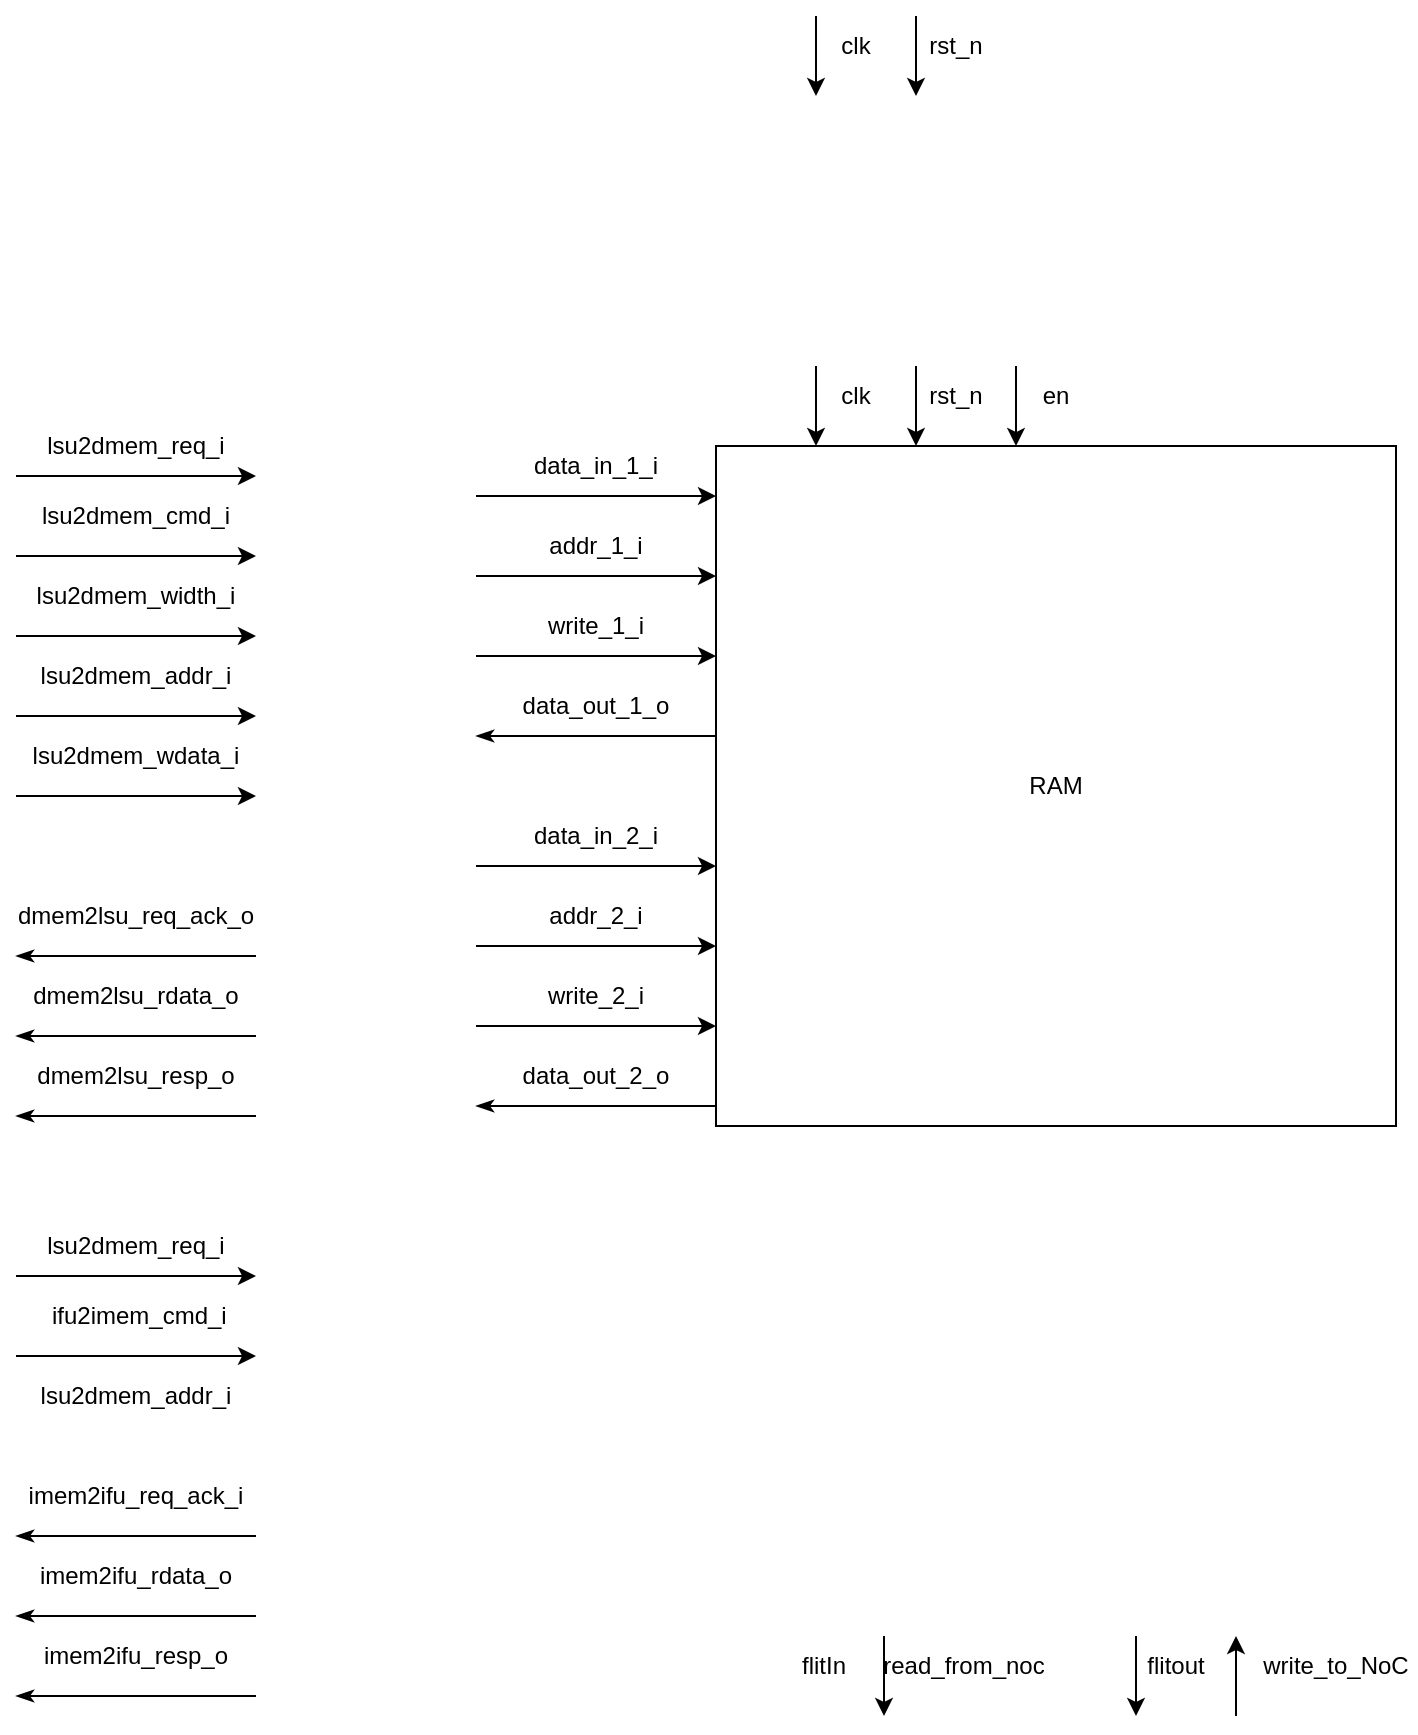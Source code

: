 <mxfile version="26.2.15">
  <diagram name="MCU" id="tpu8mZLlf67Ykk3WL6cz">
    <mxGraphModel dx="226" dy="340" grid="1" gridSize="10" guides="1" tooltips="1" connect="1" arrows="1" fold="1" page="1" pageScale="1" pageWidth="827" pageHeight="1169" math="0" shadow="0">
      <root>
        <mxCell id="0" />
        <mxCell id="1" parent="0" />
        <mxCell id="I7qtnmDlwLhA2JCm0WGK-2" value="" style="group" parent="1" vertex="1" connectable="0">
          <mxGeometry x="40" y="200" width="120" height="40" as="geometry" />
        </mxCell>
        <mxCell id="mxyCtMY2i22N2XtF819D-1" value="" style="endArrow=classic;html=1;rounded=0;" parent="I7qtnmDlwLhA2JCm0WGK-2" edge="1">
          <mxGeometry width="50" height="50" relative="1" as="geometry">
            <mxPoint y="40" as="sourcePoint" />
            <mxPoint x="120" y="40" as="targetPoint" />
          </mxGeometry>
        </mxCell>
        <mxCell id="I7qtnmDlwLhA2JCm0WGK-1" value="lsu2dmem_req_i" style="text;html=1;align=center;verticalAlign=middle;whiteSpace=wrap;rounded=0;" parent="I7qtnmDlwLhA2JCm0WGK-2" vertex="1">
          <mxGeometry y="10" width="120" height="30" as="geometry" />
        </mxCell>
        <mxCell id="I7qtnmDlwLhA2JCm0WGK-3" value="" style="group" parent="1" vertex="1" connectable="0">
          <mxGeometry x="40" y="240" width="120" height="40" as="geometry" />
        </mxCell>
        <mxCell id="I7qtnmDlwLhA2JCm0WGK-4" value="" style="endArrow=classic;html=1;rounded=0;" parent="I7qtnmDlwLhA2JCm0WGK-3" edge="1">
          <mxGeometry width="50" height="50" relative="1" as="geometry">
            <mxPoint y="40" as="sourcePoint" />
            <mxPoint x="120" y="40" as="targetPoint" />
          </mxGeometry>
        </mxCell>
        <mxCell id="I7qtnmDlwLhA2JCm0WGK-5" value="lsu2dmem_cmd_i" style="text;html=1;align=center;verticalAlign=middle;whiteSpace=wrap;rounded=0;" parent="I7qtnmDlwLhA2JCm0WGK-3" vertex="1">
          <mxGeometry y="5" width="120" height="30" as="geometry" />
        </mxCell>
        <mxCell id="I7qtnmDlwLhA2JCm0WGK-6" value="" style="group" parent="1" vertex="1" connectable="0">
          <mxGeometry x="40" y="280" width="120" height="40" as="geometry" />
        </mxCell>
        <mxCell id="I7qtnmDlwLhA2JCm0WGK-7" value="" style="endArrow=classic;html=1;rounded=0;" parent="I7qtnmDlwLhA2JCm0WGK-6" edge="1">
          <mxGeometry width="50" height="50" relative="1" as="geometry">
            <mxPoint y="40" as="sourcePoint" />
            <mxPoint x="120" y="40" as="targetPoint" />
          </mxGeometry>
        </mxCell>
        <mxCell id="I7qtnmDlwLhA2JCm0WGK-8" value="lsu2dmem_width_i" style="text;html=1;align=center;verticalAlign=middle;whiteSpace=wrap;rounded=0;" parent="I7qtnmDlwLhA2JCm0WGK-6" vertex="1">
          <mxGeometry y="5" width="120" height="30" as="geometry" />
        </mxCell>
        <mxCell id="I7qtnmDlwLhA2JCm0WGK-9" value="" style="group" parent="1" vertex="1" connectable="0">
          <mxGeometry x="40" y="320" width="120" height="40" as="geometry" />
        </mxCell>
        <mxCell id="I7qtnmDlwLhA2JCm0WGK-10" value="" style="endArrow=classic;html=1;rounded=0;" parent="I7qtnmDlwLhA2JCm0WGK-9" edge="1">
          <mxGeometry width="50" height="50" relative="1" as="geometry">
            <mxPoint y="40" as="sourcePoint" />
            <mxPoint x="120" y="40" as="targetPoint" />
          </mxGeometry>
        </mxCell>
        <mxCell id="I7qtnmDlwLhA2JCm0WGK-11" value="lsu2dmem_addr_i" style="text;html=1;align=center;verticalAlign=middle;whiteSpace=wrap;rounded=0;" parent="I7qtnmDlwLhA2JCm0WGK-9" vertex="1">
          <mxGeometry y="5" width="120" height="30" as="geometry" />
        </mxCell>
        <mxCell id="I7qtnmDlwLhA2JCm0WGK-12" value="" style="group" parent="1" vertex="1" connectable="0">
          <mxGeometry x="40" y="360" width="120" height="40" as="geometry" />
        </mxCell>
        <mxCell id="I7qtnmDlwLhA2JCm0WGK-13" value="" style="endArrow=classic;html=1;rounded=0;" parent="I7qtnmDlwLhA2JCm0WGK-12" edge="1">
          <mxGeometry width="50" height="50" relative="1" as="geometry">
            <mxPoint y="40" as="sourcePoint" />
            <mxPoint x="120" y="40" as="targetPoint" />
          </mxGeometry>
        </mxCell>
        <mxCell id="I7qtnmDlwLhA2JCm0WGK-14" value="lsu2dmem_wdata_i" style="text;html=1;align=center;verticalAlign=middle;whiteSpace=wrap;rounded=0;" parent="I7qtnmDlwLhA2JCm0WGK-12" vertex="1">
          <mxGeometry y="5" width="120" height="30" as="geometry" />
        </mxCell>
        <mxCell id="I7qtnmDlwLhA2JCm0WGK-15" value="" style="group" parent="1" vertex="1" connectable="0">
          <mxGeometry x="40" y="440" width="120" height="40" as="geometry" />
        </mxCell>
        <mxCell id="I7qtnmDlwLhA2JCm0WGK-16" value="" style="endArrow=none;html=1;rounded=0;startArrow=classicThin;startFill=1;" parent="I7qtnmDlwLhA2JCm0WGK-15" edge="1">
          <mxGeometry width="50" height="50" relative="1" as="geometry">
            <mxPoint y="40" as="sourcePoint" />
            <mxPoint x="120" y="40" as="targetPoint" />
          </mxGeometry>
        </mxCell>
        <mxCell id="I7qtnmDlwLhA2JCm0WGK-17" value="dmem2lsu_req_ack_o" style="text;html=1;align=center;verticalAlign=middle;whiteSpace=wrap;rounded=0;" parent="I7qtnmDlwLhA2JCm0WGK-15" vertex="1">
          <mxGeometry y="5" width="120" height="30" as="geometry" />
        </mxCell>
        <mxCell id="I7qtnmDlwLhA2JCm0WGK-18" value="" style="group" parent="1" vertex="1" connectable="0">
          <mxGeometry x="40" y="480" width="120" height="75" as="geometry" />
        </mxCell>
        <mxCell id="I7qtnmDlwLhA2JCm0WGK-19" value="" style="endArrow=none;html=1;rounded=0;startArrow=classicThin;startFill=1;" parent="I7qtnmDlwLhA2JCm0WGK-18" edge="1">
          <mxGeometry width="50" height="50" relative="1" as="geometry">
            <mxPoint y="40" as="sourcePoint" />
            <mxPoint x="120" y="40" as="targetPoint" />
          </mxGeometry>
        </mxCell>
        <mxCell id="I7qtnmDlwLhA2JCm0WGK-20" value="dmem2lsu_rdata_o" style="text;html=1;align=center;verticalAlign=middle;whiteSpace=wrap;rounded=0;" parent="I7qtnmDlwLhA2JCm0WGK-18" vertex="1">
          <mxGeometry y="5" width="120" height="30" as="geometry" />
        </mxCell>
        <mxCell id="I7qtnmDlwLhA2JCm0WGK-21" value="" style="group" parent="I7qtnmDlwLhA2JCm0WGK-18" vertex="1" connectable="0">
          <mxGeometry y="40" width="120" height="40" as="geometry" />
        </mxCell>
        <mxCell id="I7qtnmDlwLhA2JCm0WGK-22" value="" style="endArrow=none;html=1;rounded=0;startArrow=classicThin;startFill=1;" parent="I7qtnmDlwLhA2JCm0WGK-21" edge="1">
          <mxGeometry width="50" height="50" relative="1" as="geometry">
            <mxPoint y="40" as="sourcePoint" />
            <mxPoint x="120" y="40" as="targetPoint" />
          </mxGeometry>
        </mxCell>
        <mxCell id="I7qtnmDlwLhA2JCm0WGK-23" value="dmem2lsu_resp_o" style="text;html=1;align=center;verticalAlign=middle;whiteSpace=wrap;rounded=0;" parent="I7qtnmDlwLhA2JCm0WGK-21" vertex="1">
          <mxGeometry y="5" width="120" height="30" as="geometry" />
        </mxCell>
        <mxCell id="I7qtnmDlwLhA2JCm0WGK-24" value="RAM" style="whiteSpace=wrap;html=1;aspect=fixed;fillColor=none;" parent="1" vertex="1">
          <mxGeometry x="390" y="225" width="340" height="340" as="geometry" />
        </mxCell>
        <mxCell id="I7qtnmDlwLhA2JCm0WGK-39" value="" style="group" parent="1" vertex="1" connectable="0">
          <mxGeometry x="270" y="210" width="120" height="160" as="geometry" />
        </mxCell>
        <mxCell id="I7qtnmDlwLhA2JCm0WGK-25" value="" style="group" parent="I7qtnmDlwLhA2JCm0WGK-39" vertex="1" connectable="0">
          <mxGeometry width="120" height="80" as="geometry" />
        </mxCell>
        <mxCell id="I7qtnmDlwLhA2JCm0WGK-26" value="" style="endArrow=classic;html=1;rounded=0;" parent="I7qtnmDlwLhA2JCm0WGK-25" edge="1">
          <mxGeometry width="50" height="50" relative="1" as="geometry">
            <mxPoint y="40" as="sourcePoint" />
            <mxPoint x="120" y="40" as="targetPoint" />
          </mxGeometry>
        </mxCell>
        <mxCell id="I7qtnmDlwLhA2JCm0WGK-27" value="data_in_1_i" style="text;html=1;align=center;verticalAlign=middle;whiteSpace=wrap;rounded=0;" parent="I7qtnmDlwLhA2JCm0WGK-25" vertex="1">
          <mxGeometry y="10" width="120" height="30" as="geometry" />
        </mxCell>
        <mxCell id="I7qtnmDlwLhA2JCm0WGK-28" value="" style="group" parent="I7qtnmDlwLhA2JCm0WGK-25" vertex="1" connectable="0">
          <mxGeometry y="40" width="120" height="40" as="geometry" />
        </mxCell>
        <mxCell id="I7qtnmDlwLhA2JCm0WGK-29" value="" style="endArrow=classic;html=1;rounded=0;" parent="I7qtnmDlwLhA2JCm0WGK-28" edge="1">
          <mxGeometry width="50" height="50" relative="1" as="geometry">
            <mxPoint y="40" as="sourcePoint" />
            <mxPoint x="120" y="40" as="targetPoint" />
          </mxGeometry>
        </mxCell>
        <mxCell id="I7qtnmDlwLhA2JCm0WGK-30" value="addr_1_i" style="text;html=1;align=center;verticalAlign=middle;whiteSpace=wrap;rounded=0;" parent="I7qtnmDlwLhA2JCm0WGK-28" vertex="1">
          <mxGeometry y="10" width="120" height="30" as="geometry" />
        </mxCell>
        <mxCell id="I7qtnmDlwLhA2JCm0WGK-33" value="" style="group" parent="I7qtnmDlwLhA2JCm0WGK-39" vertex="1" connectable="0">
          <mxGeometry y="80" width="120" height="80" as="geometry" />
        </mxCell>
        <mxCell id="I7qtnmDlwLhA2JCm0WGK-34" value="" style="endArrow=classic;html=1;rounded=0;" parent="I7qtnmDlwLhA2JCm0WGK-33" edge="1">
          <mxGeometry width="50" height="50" relative="1" as="geometry">
            <mxPoint y="40" as="sourcePoint" />
            <mxPoint x="120" y="40" as="targetPoint" />
          </mxGeometry>
        </mxCell>
        <mxCell id="I7qtnmDlwLhA2JCm0WGK-35" value="write_1_i" style="text;html=1;align=center;verticalAlign=middle;whiteSpace=wrap;rounded=0;" parent="I7qtnmDlwLhA2JCm0WGK-33" vertex="1">
          <mxGeometry y="10" width="120" height="30" as="geometry" />
        </mxCell>
        <mxCell id="I7qtnmDlwLhA2JCm0WGK-36" value="" style="group" parent="I7qtnmDlwLhA2JCm0WGK-33" vertex="1" connectable="0">
          <mxGeometry y="40" width="120" height="40" as="geometry" />
        </mxCell>
        <mxCell id="I7qtnmDlwLhA2JCm0WGK-37" value="" style="endArrow=none;html=1;rounded=0;startArrow=classicThin;startFill=1;" parent="I7qtnmDlwLhA2JCm0WGK-36" edge="1">
          <mxGeometry width="50" height="50" relative="1" as="geometry">
            <mxPoint y="40" as="sourcePoint" />
            <mxPoint x="120" y="40" as="targetPoint" />
          </mxGeometry>
        </mxCell>
        <mxCell id="I7qtnmDlwLhA2JCm0WGK-38" value="data_out_1_o" style="text;html=1;align=center;verticalAlign=middle;whiteSpace=wrap;rounded=0;" parent="I7qtnmDlwLhA2JCm0WGK-36" vertex="1">
          <mxGeometry y="10" width="120" height="30" as="geometry" />
        </mxCell>
        <mxCell id="I7qtnmDlwLhA2JCm0WGK-53" value="" style="group" parent="1" vertex="1" connectable="0">
          <mxGeometry x="270" y="395" width="120" height="160" as="geometry" />
        </mxCell>
        <mxCell id="I7qtnmDlwLhA2JCm0WGK-54" value="" style="group" parent="I7qtnmDlwLhA2JCm0WGK-53" vertex="1" connectable="0">
          <mxGeometry width="120" height="80" as="geometry" />
        </mxCell>
        <mxCell id="I7qtnmDlwLhA2JCm0WGK-55" value="" style="endArrow=classic;html=1;rounded=0;" parent="I7qtnmDlwLhA2JCm0WGK-54" edge="1">
          <mxGeometry width="50" height="50" relative="1" as="geometry">
            <mxPoint y="40" as="sourcePoint" />
            <mxPoint x="120" y="40" as="targetPoint" />
          </mxGeometry>
        </mxCell>
        <mxCell id="I7qtnmDlwLhA2JCm0WGK-56" value="data_in_2_i" style="text;html=1;align=center;verticalAlign=middle;whiteSpace=wrap;rounded=0;" parent="I7qtnmDlwLhA2JCm0WGK-54" vertex="1">
          <mxGeometry y="10" width="120" height="30" as="geometry" />
        </mxCell>
        <mxCell id="I7qtnmDlwLhA2JCm0WGK-57" value="" style="group" parent="I7qtnmDlwLhA2JCm0WGK-54" vertex="1" connectable="0">
          <mxGeometry y="40" width="120" height="40" as="geometry" />
        </mxCell>
        <mxCell id="I7qtnmDlwLhA2JCm0WGK-58" value="" style="endArrow=classic;html=1;rounded=0;" parent="I7qtnmDlwLhA2JCm0WGK-57" edge="1">
          <mxGeometry width="50" height="50" relative="1" as="geometry">
            <mxPoint y="40" as="sourcePoint" />
            <mxPoint x="120" y="40" as="targetPoint" />
          </mxGeometry>
        </mxCell>
        <mxCell id="I7qtnmDlwLhA2JCm0WGK-59" value="addr_2_i" style="text;html=1;align=center;verticalAlign=middle;whiteSpace=wrap;rounded=0;" parent="I7qtnmDlwLhA2JCm0WGK-57" vertex="1">
          <mxGeometry y="10" width="120" height="30" as="geometry" />
        </mxCell>
        <mxCell id="I7qtnmDlwLhA2JCm0WGK-60" value="" style="group" parent="I7qtnmDlwLhA2JCm0WGK-53" vertex="1" connectable="0">
          <mxGeometry y="80" width="120" height="80" as="geometry" />
        </mxCell>
        <mxCell id="I7qtnmDlwLhA2JCm0WGK-61" value="" style="endArrow=classic;html=1;rounded=0;" parent="I7qtnmDlwLhA2JCm0WGK-60" edge="1">
          <mxGeometry width="50" height="50" relative="1" as="geometry">
            <mxPoint y="40" as="sourcePoint" />
            <mxPoint x="120" y="40" as="targetPoint" />
          </mxGeometry>
        </mxCell>
        <mxCell id="I7qtnmDlwLhA2JCm0WGK-62" value="write_2_i" style="text;html=1;align=center;verticalAlign=middle;whiteSpace=wrap;rounded=0;" parent="I7qtnmDlwLhA2JCm0WGK-60" vertex="1">
          <mxGeometry y="10" width="120" height="30" as="geometry" />
        </mxCell>
        <mxCell id="I7qtnmDlwLhA2JCm0WGK-63" value="" style="group" parent="I7qtnmDlwLhA2JCm0WGK-60" vertex="1" connectable="0">
          <mxGeometry y="40" width="120" height="40" as="geometry" />
        </mxCell>
        <mxCell id="I7qtnmDlwLhA2JCm0WGK-64" value="" style="endArrow=none;html=1;rounded=0;startArrow=classicThin;startFill=1;" parent="I7qtnmDlwLhA2JCm0WGK-63" edge="1">
          <mxGeometry width="50" height="50" relative="1" as="geometry">
            <mxPoint y="40" as="sourcePoint" />
            <mxPoint x="120" y="40" as="targetPoint" />
          </mxGeometry>
        </mxCell>
        <mxCell id="I7qtnmDlwLhA2JCm0WGK-65" value="data_out_2_o" style="text;html=1;align=center;verticalAlign=middle;whiteSpace=wrap;rounded=0;" parent="I7qtnmDlwLhA2JCm0WGK-63" vertex="1">
          <mxGeometry y="10" width="120" height="30" as="geometry" />
        </mxCell>
        <mxCell id="Hn3KfpEj6_vjDztjvR26-51" value="" style="endArrow=classic;html=1;rounded=0;" edge="1" parent="1">
          <mxGeometry width="50" height="50" relative="1" as="geometry">
            <mxPoint x="440" y="10" as="sourcePoint" />
            <mxPoint x="440" y="50" as="targetPoint" />
          </mxGeometry>
        </mxCell>
        <mxCell id="Hn3KfpEj6_vjDztjvR26-52" value="clk" style="text;html=1;align=center;verticalAlign=middle;whiteSpace=wrap;rounded=0;" vertex="1" parent="1">
          <mxGeometry x="430" y="10" width="60" height="30" as="geometry" />
        </mxCell>
        <mxCell id="Hn3KfpEj6_vjDztjvR26-53" value="" style="endArrow=classic;html=1;rounded=0;" edge="1" parent="1">
          <mxGeometry width="50" height="50" relative="1" as="geometry">
            <mxPoint x="490" y="10" as="sourcePoint" />
            <mxPoint x="490" y="50" as="targetPoint" />
          </mxGeometry>
        </mxCell>
        <mxCell id="Hn3KfpEj6_vjDztjvR26-54" value="rst_n" style="text;html=1;align=center;verticalAlign=middle;whiteSpace=wrap;rounded=0;" vertex="1" parent="1">
          <mxGeometry x="480" y="10" width="60" height="30" as="geometry" />
        </mxCell>
        <mxCell id="Hn3KfpEj6_vjDztjvR26-55" value="" style="endArrow=classic;html=1;rounded=0;" edge="1" parent="1">
          <mxGeometry width="50" height="50" relative="1" as="geometry">
            <mxPoint x="440" y="185" as="sourcePoint" />
            <mxPoint x="440" y="225" as="targetPoint" />
          </mxGeometry>
        </mxCell>
        <mxCell id="Hn3KfpEj6_vjDztjvR26-56" value="clk" style="text;html=1;align=center;verticalAlign=middle;whiteSpace=wrap;rounded=0;" vertex="1" parent="1">
          <mxGeometry x="430" y="185" width="60" height="30" as="geometry" />
        </mxCell>
        <mxCell id="Hn3KfpEj6_vjDztjvR26-57" value="" style="endArrow=classic;html=1;rounded=0;" edge="1" parent="1">
          <mxGeometry width="50" height="50" relative="1" as="geometry">
            <mxPoint x="490" y="185" as="sourcePoint" />
            <mxPoint x="490" y="225" as="targetPoint" />
          </mxGeometry>
        </mxCell>
        <mxCell id="Hn3KfpEj6_vjDztjvR26-58" value="rst_n" style="text;html=1;align=center;verticalAlign=middle;whiteSpace=wrap;rounded=0;" vertex="1" parent="1">
          <mxGeometry x="480" y="185" width="60" height="30" as="geometry" />
        </mxCell>
        <mxCell id="Hn3KfpEj6_vjDztjvR26-59" value="" style="endArrow=classic;html=1;rounded=0;" edge="1" parent="1">
          <mxGeometry width="50" height="50" relative="1" as="geometry">
            <mxPoint x="540" y="185" as="sourcePoint" />
            <mxPoint x="540" y="225" as="targetPoint" />
          </mxGeometry>
        </mxCell>
        <mxCell id="Hn3KfpEj6_vjDztjvR26-60" value="en" style="text;html=1;align=center;verticalAlign=middle;whiteSpace=wrap;rounded=0;" vertex="1" parent="1">
          <mxGeometry x="530" y="185" width="60" height="30" as="geometry" />
        </mxCell>
        <mxCell id="Hn3KfpEj6_vjDztjvR26-62" value="flitIn" style="text;html=1;align=center;verticalAlign=middle;whiteSpace=wrap;rounded=0;" vertex="1" parent="1">
          <mxGeometry x="414" y="820" width="60" height="30" as="geometry" />
        </mxCell>
        <mxCell id="Hn3KfpEj6_vjDztjvR26-63" value="" style="endArrow=classic;html=1;rounded=0;" edge="1" parent="1">
          <mxGeometry width="50" height="50" relative="1" as="geometry">
            <mxPoint x="474" y="820" as="sourcePoint" />
            <mxPoint x="474" y="860" as="targetPoint" />
          </mxGeometry>
        </mxCell>
        <mxCell id="Hn3KfpEj6_vjDztjvR26-65" value="" style="endArrow=classic;html=1;rounded=0;" edge="1" parent="1">
          <mxGeometry width="50" height="50" relative="1" as="geometry">
            <mxPoint x="600" y="820" as="sourcePoint" />
            <mxPoint x="600" y="860" as="targetPoint" />
          </mxGeometry>
        </mxCell>
        <mxCell id="Hn3KfpEj6_vjDztjvR26-66" value="flitout" style="text;html=1;align=center;verticalAlign=middle;whiteSpace=wrap;rounded=0;" vertex="1" parent="1">
          <mxGeometry x="590" y="820" width="60" height="30" as="geometry" />
        </mxCell>
        <mxCell id="Hn3KfpEj6_vjDztjvR26-67" value="" style="endArrow=none;html=1;rounded=0;startArrow=classic;startFill=1;" edge="1" parent="1">
          <mxGeometry width="50" height="50" relative="1" as="geometry">
            <mxPoint x="650" y="820" as="sourcePoint" />
            <mxPoint x="650" y="860" as="targetPoint" />
          </mxGeometry>
        </mxCell>
        <mxCell id="Hn3KfpEj6_vjDztjvR26-68" value="write_to_NoC" style="text;html=1;align=center;verticalAlign=middle;whiteSpace=wrap;rounded=0;" vertex="1" parent="1">
          <mxGeometry x="660" y="820" width="80" height="30" as="geometry" />
        </mxCell>
        <mxCell id="Hn3KfpEj6_vjDztjvR26-69" value="read_from_noc" style="text;html=1;align=center;verticalAlign=middle;whiteSpace=wrap;rounded=0;" vertex="1" parent="1">
          <mxGeometry x="474.4" y="820" width="80" height="30" as="geometry" />
        </mxCell>
        <mxCell id="Hn3KfpEj6_vjDztjvR26-70" value="" style="group" vertex="1" connectable="0" parent="1">
          <mxGeometry x="40" y="600" width="120" height="40" as="geometry" />
        </mxCell>
        <mxCell id="Hn3KfpEj6_vjDztjvR26-71" value="" style="endArrow=classic;html=1;rounded=0;" edge="1" parent="Hn3KfpEj6_vjDztjvR26-70">
          <mxGeometry width="50" height="50" relative="1" as="geometry">
            <mxPoint y="40" as="sourcePoint" />
            <mxPoint x="120" y="40" as="targetPoint" />
          </mxGeometry>
        </mxCell>
        <mxCell id="Hn3KfpEj6_vjDztjvR26-72" value="lsu2dmem_req_i" style="text;html=1;align=center;verticalAlign=middle;whiteSpace=wrap;rounded=0;" vertex="1" parent="Hn3KfpEj6_vjDztjvR26-70">
          <mxGeometry y="10" width="120" height="30" as="geometry" />
        </mxCell>
        <mxCell id="Hn3KfpEj6_vjDztjvR26-73" value="" style="group" vertex="1" connectable="0" parent="1">
          <mxGeometry x="40" y="640" width="120" height="40" as="geometry" />
        </mxCell>
        <mxCell id="Hn3KfpEj6_vjDztjvR26-74" value="" style="endArrow=classic;html=1;rounded=0;" edge="1" parent="Hn3KfpEj6_vjDztjvR26-73">
          <mxGeometry width="50" height="50" relative="1" as="geometry">
            <mxPoint y="40" as="sourcePoint" />
            <mxPoint x="120" y="40" as="targetPoint" />
          </mxGeometry>
        </mxCell>
        <mxCell id="Hn3KfpEj6_vjDztjvR26-75" value="&amp;nbsp;ifu2imem_cmd_i" style="text;html=1;align=center;verticalAlign=middle;whiteSpace=wrap;rounded=0;" vertex="1" parent="Hn3KfpEj6_vjDztjvR26-73">
          <mxGeometry y="5" width="120" height="30" as="geometry" />
        </mxCell>
        <mxCell id="Hn3KfpEj6_vjDztjvR26-85" value="" style="group" vertex="1" connectable="0" parent="1">
          <mxGeometry x="40" y="730" width="120" height="40" as="geometry" />
        </mxCell>
        <mxCell id="Hn3KfpEj6_vjDztjvR26-86" value="" style="endArrow=none;html=1;rounded=0;startArrow=classicThin;startFill=1;" edge="1" parent="Hn3KfpEj6_vjDztjvR26-85">
          <mxGeometry width="50" height="50" relative="1" as="geometry">
            <mxPoint y="40" as="sourcePoint" />
            <mxPoint x="120" y="40" as="targetPoint" />
          </mxGeometry>
        </mxCell>
        <mxCell id="Hn3KfpEj6_vjDztjvR26-87" value="imem2ifu_req_ack_i" style="text;html=1;align=center;verticalAlign=middle;whiteSpace=wrap;rounded=0;" vertex="1" parent="Hn3KfpEj6_vjDztjvR26-85">
          <mxGeometry y="5" width="120" height="30" as="geometry" />
        </mxCell>
        <mxCell id="Hn3KfpEj6_vjDztjvR26-88" value="" style="group" vertex="1" connectable="0" parent="1">
          <mxGeometry x="40" y="770" width="120" height="75" as="geometry" />
        </mxCell>
        <mxCell id="Hn3KfpEj6_vjDztjvR26-89" value="" style="endArrow=none;html=1;rounded=0;startArrow=classicThin;startFill=1;" edge="1" parent="Hn3KfpEj6_vjDztjvR26-88">
          <mxGeometry width="50" height="50" relative="1" as="geometry">
            <mxPoint y="40" as="sourcePoint" />
            <mxPoint x="120" y="40" as="targetPoint" />
          </mxGeometry>
        </mxCell>
        <mxCell id="Hn3KfpEj6_vjDztjvR26-90" value="imem2ifu_rdata_o" style="text;html=1;align=center;verticalAlign=middle;whiteSpace=wrap;rounded=0;" vertex="1" parent="Hn3KfpEj6_vjDztjvR26-88">
          <mxGeometry y="5" width="120" height="30" as="geometry" />
        </mxCell>
        <mxCell id="Hn3KfpEj6_vjDztjvR26-91" value="" style="group" vertex="1" connectable="0" parent="Hn3KfpEj6_vjDztjvR26-88">
          <mxGeometry y="40" width="120" height="40" as="geometry" />
        </mxCell>
        <mxCell id="Hn3KfpEj6_vjDztjvR26-92" value="" style="endArrow=none;html=1;rounded=0;startArrow=classicThin;startFill=1;" edge="1" parent="Hn3KfpEj6_vjDztjvR26-91">
          <mxGeometry width="50" height="50" relative="1" as="geometry">
            <mxPoint y="40" as="sourcePoint" />
            <mxPoint x="120" y="40" as="targetPoint" />
          </mxGeometry>
        </mxCell>
        <mxCell id="Hn3KfpEj6_vjDztjvR26-93" value="imem2ifu_resp_o" style="text;html=1;align=center;verticalAlign=middle;whiteSpace=wrap;rounded=0;" vertex="1" parent="Hn3KfpEj6_vjDztjvR26-91">
          <mxGeometry y="5" width="120" height="30" as="geometry" />
        </mxCell>
        <mxCell id="Hn3KfpEj6_vjDztjvR26-81" value="lsu2dmem_addr_i" style="text;html=1;align=center;verticalAlign=middle;whiteSpace=wrap;rounded=0;" vertex="1" parent="1">
          <mxGeometry x="40" y="685" width="120" height="30" as="geometry" />
        </mxCell>
      </root>
    </mxGraphModel>
  </diagram>
</mxfile>
